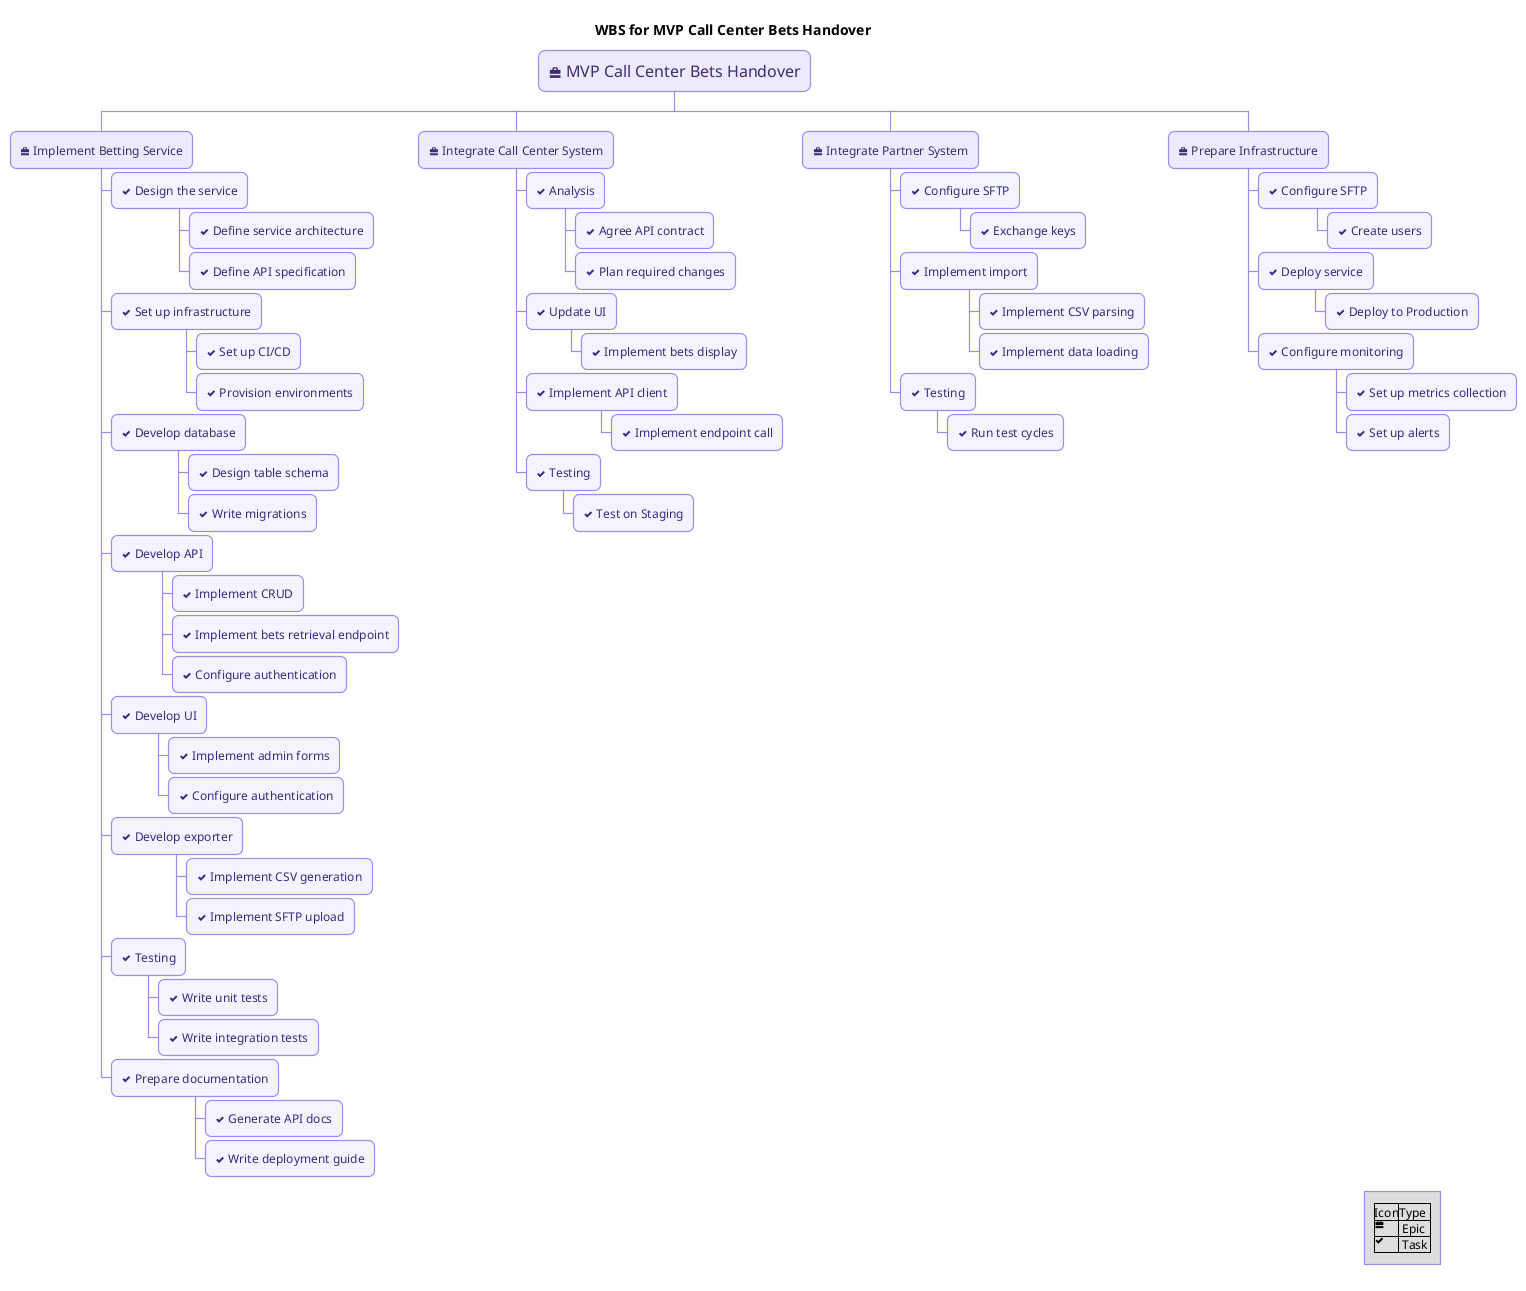 @startwbs
title WBS for MVP Call Center Bets Handover

<style>
' Общие параметры диаграммы
wbsDiagram {
  LineColor #9A8CF0
  LineThickness 1.2

  title {
    FontSize 18
    FontColor #3B2E58
    HorizontalAlignment center
  }

  ' Базовый стиль узлов
  node {
    BackgroundColor #F3E8FF
    BorderColor #7C3AED
    FontColor #2E1065
    RoundCorner 12
    Padding 10
    Margin 4
    LineThickness 1.2
    Shadowing 0
  }

  ' Корневой узел (глубина 0) — чуть крупнее и светлее
  :depth(0) {
    BackgroundColor #EEE7FF
    BorderColor #6D28D9
    FontSize 16
    RoundCorner 14
  }

  ' Эпики — холодные пурпурные тона без красных оттенков
  .epic {
    BackgroundColor #EDE9FE
    BorderColor #7E57C2
    FontColor #3F2B6F
  }

  ' Таски — более светлые/нейтральные фиолетово‑лиловые
  .task {
    BackgroundColor #F5F3FF
    BorderColor #8B5CF6
    FontColor #312E81
  }
}
</style>

* <&briefcase> MVP Call Center Bets Handover <<epic>>

** <&briefcase> Implement Betting Service <<epic>>
*** <&check> Design the service <<task>>
**** <&check> Define service architecture <<task>>
**** <&check> Define API specification <<task>>
*** <&check> Set up infrastructure <<task>>
**** <&check> Set up CI/CD <<task>>
**** <&check> Provision environments <<task>>
*** <&check> Develop database <<task>>
**** <&check> Design table schema <<task>>
**** <&check> Write migrations <<task>>
*** <&check> Develop API <<task>>
**** <&check> Implement CRUD <<task>>
**** <&check> Implement bets retrieval endpoint <<task>>
**** <&check> Configure authentication <<task>>
*** <&check> Develop UI <<task>>
**** <&check> Implement admin forms <<task>>
**** <&check> Configure authentication <<task>>
*** <&check> Develop exporter <<task>>
**** <&check> Implement CSV generation <<task>>
**** <&check> Implement SFTP upload <<task>>
*** <&check> Testing <<task>>
**** <&check> Write unit tests <<task>>
**** <&check> Write integration tests <<task>>
*** <&check> Prepare documentation <<task>>
**** <&check> Generate API docs <<task>>
**** <&check> Write deployment guide <<task>>

** <&briefcase> Integrate Call Center System <<epic>>
*** <&check> Analysis <<task>>
**** <&check> Agree API contract <<task>>
**** <&check> Plan required changes <<task>>
*** <&check> Update UI <<task>>
**** <&check> Implement bets display <<task>>
*** <&check> Implement API client <<task>>
**** <&check> Implement endpoint call <<task>>
*** <&check> Testing <<task>>
**** <&check> Test on Staging <<task>>

** <&briefcase> Integrate Partner System <<epic>>
*** <&check> Configure SFTP <<task>>
**** <&check> Exchange keys <<task>>
*** <&check> Implement import <<task>>
**** <&check> Implement CSV parsing <<task>>
**** <&check> Implement data loading <<task>>
*** <&check> Testing <<task>>
**** <&check> Run test cycles <<task>>

** <&briefcase> Prepare Infrastructure <<epic>>
*** <&check> Configure SFTP <<task>>
**** <&check> Create users <<task>>
*** <&check> Deploy service <<task>>
**** <&check> Deploy to Production <<task>>
*** <&check> Configure monitoring <<task>>
**** <&check> Set up metrics collection <<task>>
**** <&check> Set up alerts <<task>>

legend right
|Icon|Type|
|<&briefcase>| Epic |
|<&check>| Task |
endlegend

@endwbs